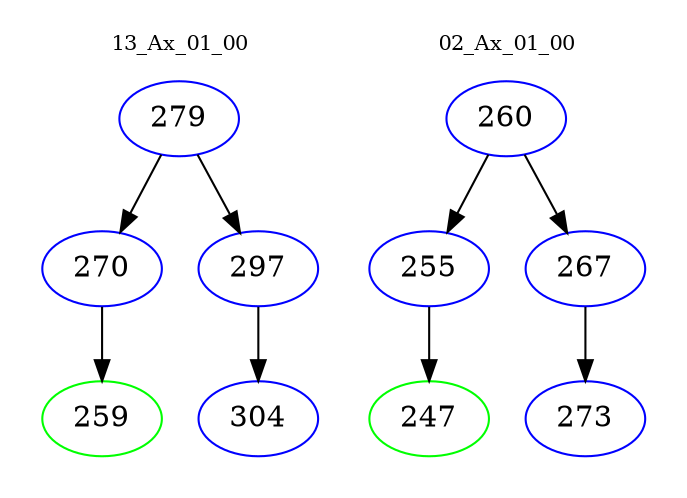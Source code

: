 digraph{
subgraph cluster_0 {
color = white
label = "13_Ax_01_00";
fontsize=10;
T0_279 [label="279", color="blue"]
T0_279 -> T0_270 [color="black"]
T0_270 [label="270", color="blue"]
T0_270 -> T0_259 [color="black"]
T0_259 [label="259", color="green"]
T0_279 -> T0_297 [color="black"]
T0_297 [label="297", color="blue"]
T0_297 -> T0_304 [color="black"]
T0_304 [label="304", color="blue"]
}
subgraph cluster_1 {
color = white
label = "02_Ax_01_00";
fontsize=10;
T1_260 [label="260", color="blue"]
T1_260 -> T1_255 [color="black"]
T1_255 [label="255", color="blue"]
T1_255 -> T1_247 [color="black"]
T1_247 [label="247", color="green"]
T1_260 -> T1_267 [color="black"]
T1_267 [label="267", color="blue"]
T1_267 -> T1_273 [color="black"]
T1_273 [label="273", color="blue"]
}
}
